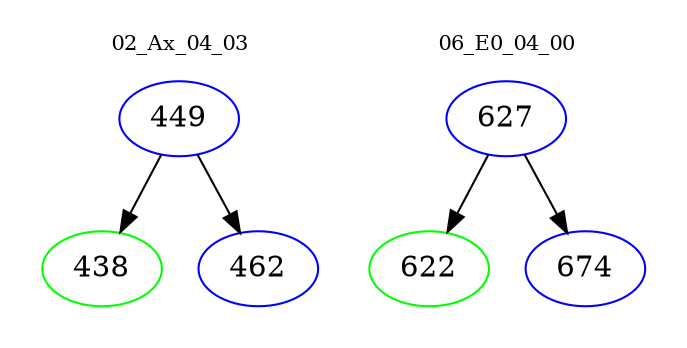 digraph{
subgraph cluster_0 {
color = white
label = "02_Ax_04_03";
fontsize=10;
T0_449 [label="449", color="blue"]
T0_449 -> T0_438 [color="black"]
T0_438 [label="438", color="green"]
T0_449 -> T0_462 [color="black"]
T0_462 [label="462", color="blue"]
}
subgraph cluster_1 {
color = white
label = "06_E0_04_00";
fontsize=10;
T1_627 [label="627", color="blue"]
T1_627 -> T1_622 [color="black"]
T1_622 [label="622", color="green"]
T1_627 -> T1_674 [color="black"]
T1_674 [label="674", color="blue"]
}
}
